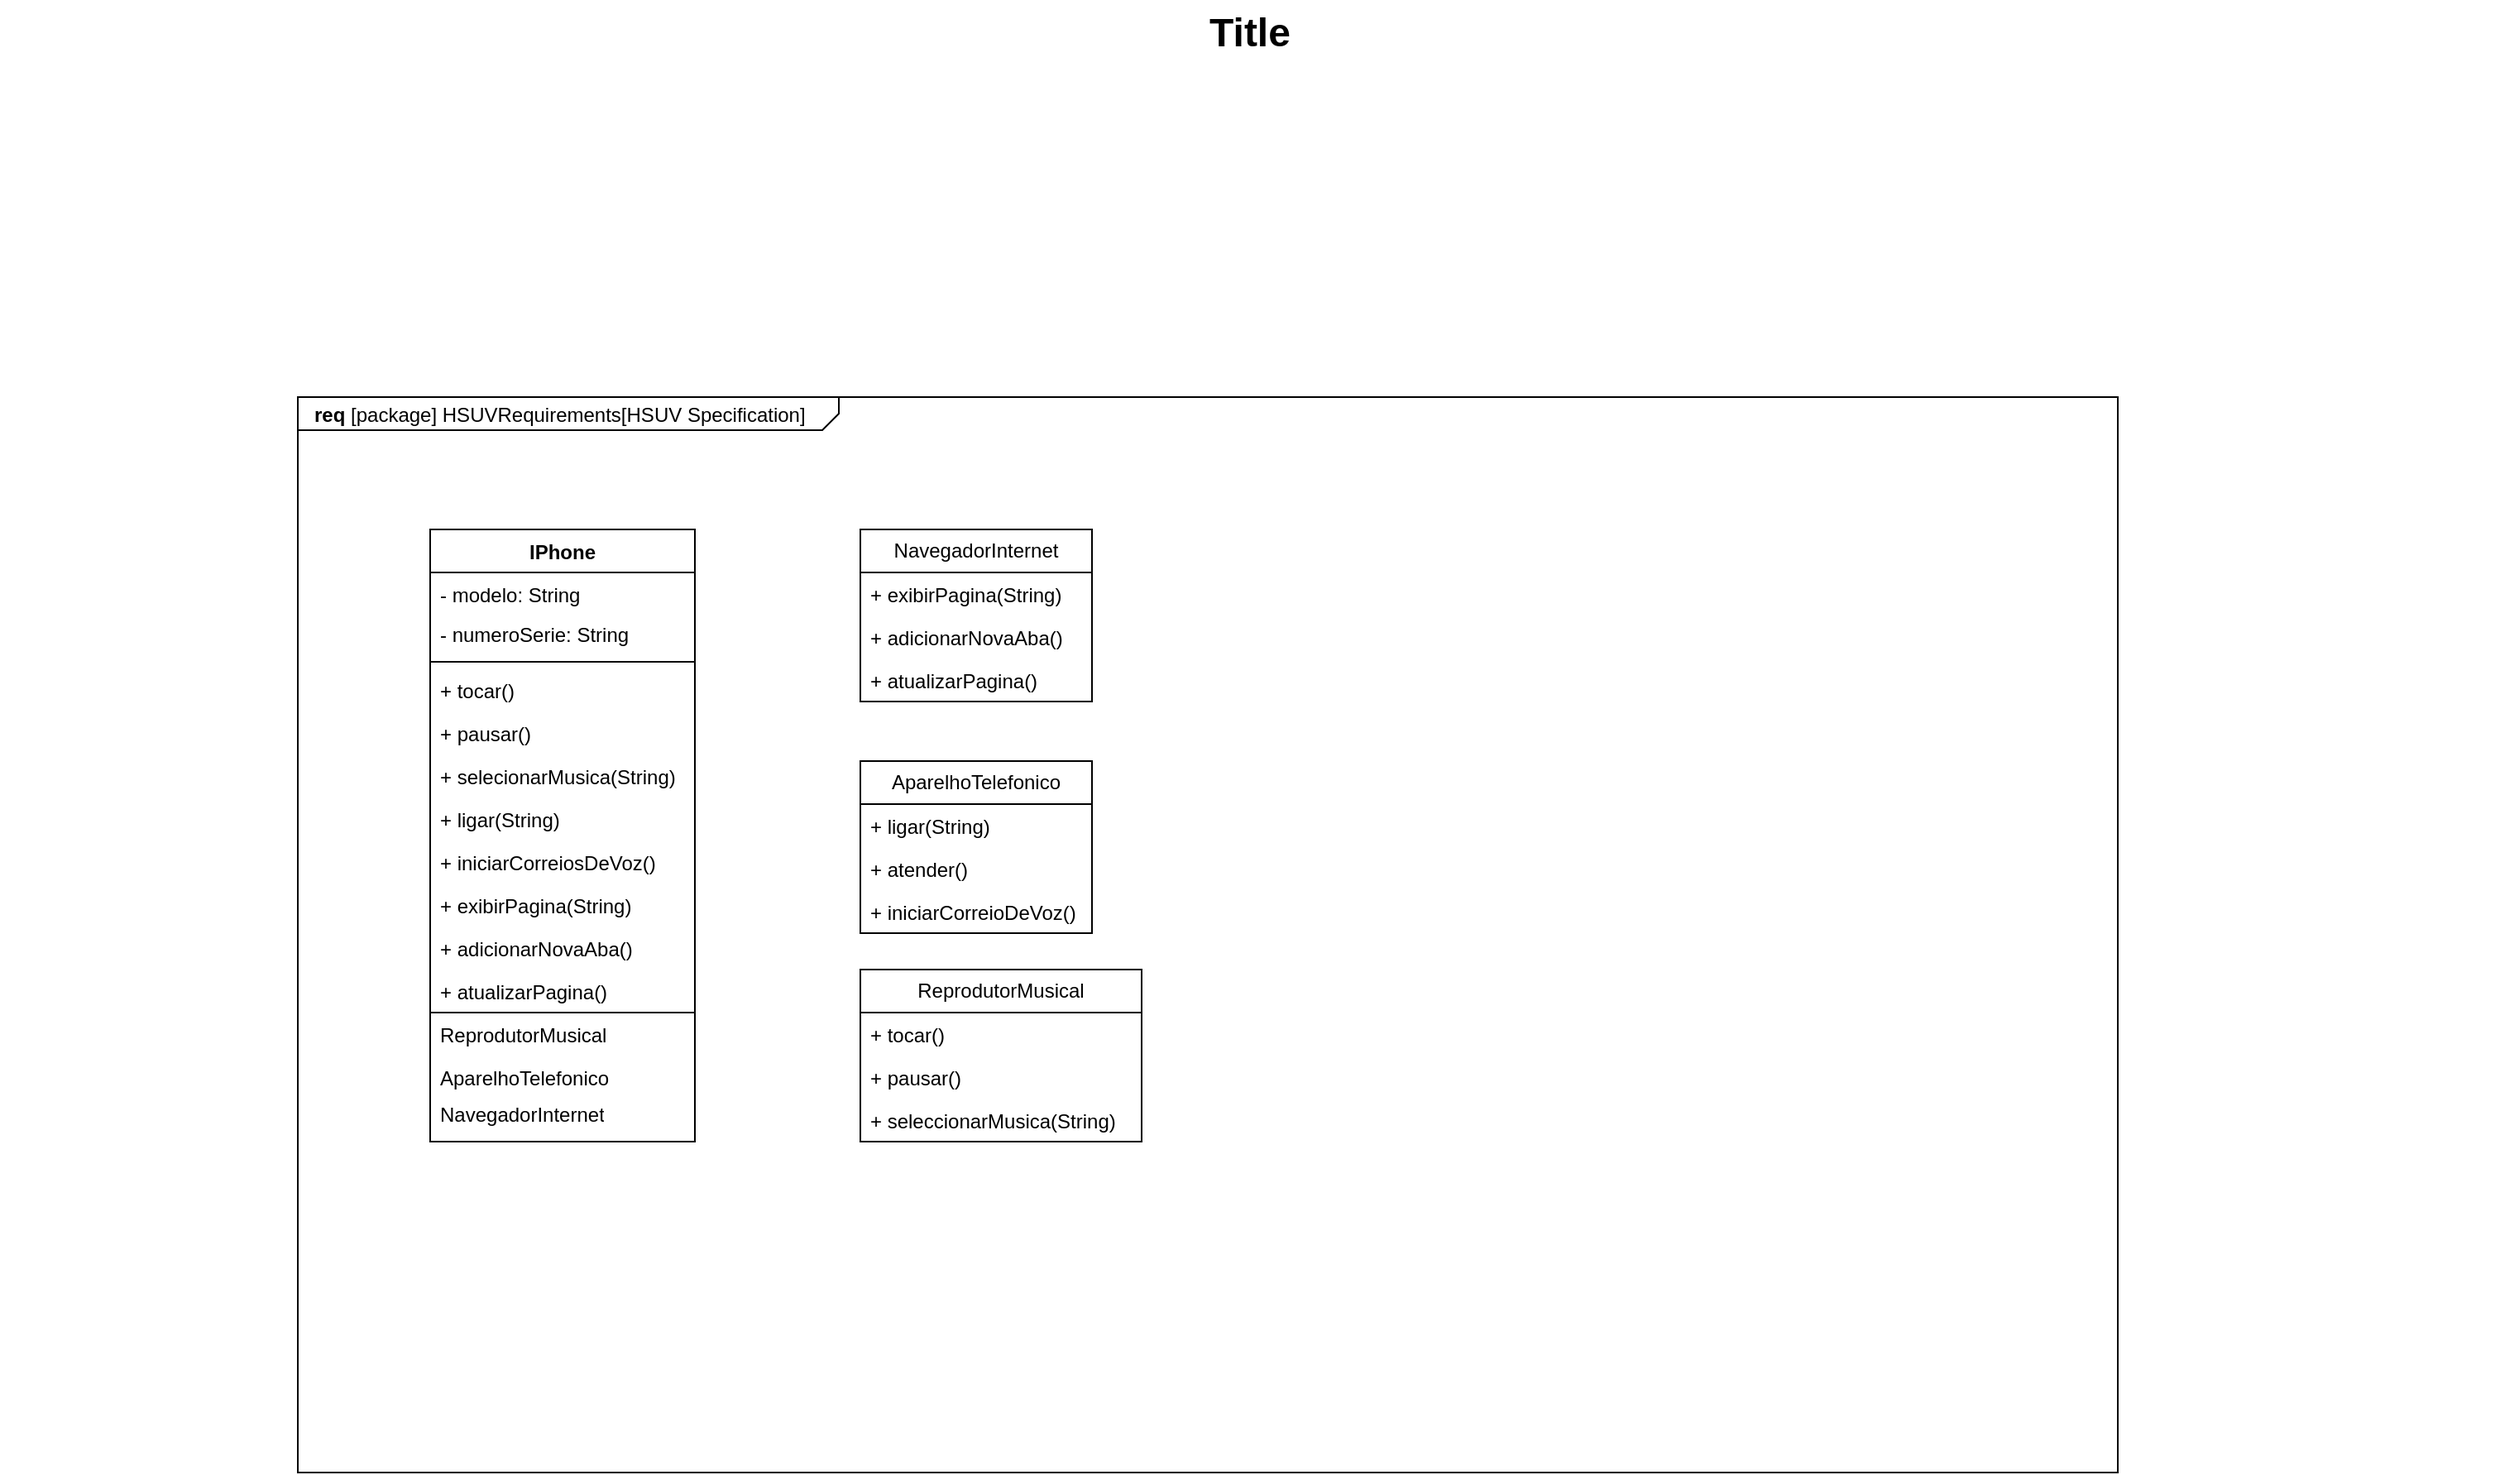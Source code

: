 <mxfile version="24.4.14" type="device">
  <diagram name="Page-1" id="929967ad-93f9-6ef4-fab6-5d389245f69c">
    <mxGraphModel dx="743" dy="383" grid="1" gridSize="10" guides="1" tooltips="1" connect="1" arrows="1" fold="1" page="1" pageScale="1.5" pageWidth="1169" pageHeight="826" background="none" math="0" shadow="0">
      <root>
        <mxCell id="0" style=";html=1;" />
        <mxCell id="1" style=";html=1;" parent="0" />
        <mxCell id="1672d66443f91eb5-1" value="&lt;p style=&quot;margin: 0px ; margin-top: 4px ; margin-left: 10px ; text-align: left&quot;&gt;&lt;b&gt;req&lt;/b&gt;&amp;nbsp;[package] HSUVRequirements[HSUV Specification]&lt;/p&gt;" style="html=1;strokeWidth=1;shape=mxgraph.sysml.package;html=1;overflow=fill;whiteSpace=wrap;fillColor=none;gradientColor=none;fontSize=12;align=center;labelX=327.64;" parent="1" vertex="1">
          <mxGeometry x="300" y="280" width="1100" height="650" as="geometry" />
        </mxCell>
        <mxCell id="1672d66443f91eb5-23" value="Title" style="text;strokeColor=none;fillColor=none;html=1;fontSize=24;fontStyle=1;verticalAlign=middle;align=center;" parent="1" vertex="1">
          <mxGeometry x="120" y="40" width="1510" height="40" as="geometry" />
        </mxCell>
        <mxCell id="C6cbh4zHdtJD1Syk_Tpr-1" value="IPhone" style="swimlane;fontStyle=1;align=center;verticalAlign=top;childLayout=stackLayout;horizontal=1;startSize=26;horizontalStack=0;resizeParent=1;resizeParentMax=0;resizeLast=0;collapsible=1;marginBottom=0;whiteSpace=wrap;html=1;" parent="1" vertex="1">
          <mxGeometry x="380" y="360" width="160" height="292" as="geometry" />
        </mxCell>
        <mxCell id="C6cbh4zHdtJD1Syk_Tpr-2" value="- modelo: String" style="text;strokeColor=none;fillColor=none;align=left;verticalAlign=top;spacingLeft=4;spacingRight=4;overflow=hidden;rotatable=0;points=[[0,0.5],[1,0.5]];portConstraint=eastwest;whiteSpace=wrap;html=1;" parent="C6cbh4zHdtJD1Syk_Tpr-1" vertex="1">
          <mxGeometry y="26" width="160" height="24" as="geometry" />
        </mxCell>
        <mxCell id="C6cbh4zHdtJD1Syk_Tpr-9" value="- numeroSerie: String" style="text;strokeColor=none;fillColor=none;align=left;verticalAlign=top;spacingLeft=4;spacingRight=4;overflow=hidden;rotatable=0;points=[[0,0.5],[1,0.5]];portConstraint=eastwest;whiteSpace=wrap;html=1;" parent="C6cbh4zHdtJD1Syk_Tpr-1" vertex="1">
          <mxGeometry y="50" width="160" height="26" as="geometry" />
        </mxCell>
        <mxCell id="C6cbh4zHdtJD1Syk_Tpr-3" value="" style="line;strokeWidth=1;fillColor=none;align=left;verticalAlign=middle;spacingTop=-1;spacingLeft=3;spacingRight=3;rotatable=0;labelPosition=right;points=[];portConstraint=eastwest;strokeColor=inherit;" parent="C6cbh4zHdtJD1Syk_Tpr-1" vertex="1">
          <mxGeometry y="76" width="160" height="8" as="geometry" />
        </mxCell>
        <mxCell id="C6cbh4zHdtJD1Syk_Tpr-4" value="+ tocar()" style="text;strokeColor=none;fillColor=none;align=left;verticalAlign=top;spacingLeft=4;spacingRight=4;overflow=hidden;rotatable=0;points=[[0,0.5],[1,0.5]];portConstraint=eastwest;whiteSpace=wrap;html=1;" parent="C6cbh4zHdtJD1Syk_Tpr-1" vertex="1">
          <mxGeometry y="84" width="160" height="26" as="geometry" />
        </mxCell>
        <mxCell id="C6cbh4zHdtJD1Syk_Tpr-20" value="+ pausar()&lt;div&gt;&lt;br&gt;&lt;/div&gt;" style="text;strokeColor=none;fillColor=none;align=left;verticalAlign=top;spacingLeft=4;spacingRight=4;overflow=hidden;rotatable=0;points=[[0,0.5],[1,0.5]];portConstraint=eastwest;whiteSpace=wrap;html=1;" parent="C6cbh4zHdtJD1Syk_Tpr-1" vertex="1">
          <mxGeometry y="110" width="160" height="26" as="geometry" />
        </mxCell>
        <mxCell id="C6cbh4zHdtJD1Syk_Tpr-18" value="+ selecionarMusica(String)" style="text;strokeColor=none;fillColor=none;align=left;verticalAlign=top;spacingLeft=4;spacingRight=4;overflow=hidden;rotatable=0;points=[[0,0.5],[1,0.5]];portConstraint=eastwest;whiteSpace=wrap;html=1;" parent="C6cbh4zHdtJD1Syk_Tpr-1" vertex="1">
          <mxGeometry y="136" width="160" height="26" as="geometry" />
        </mxCell>
        <mxCell id="C6cbh4zHdtJD1Syk_Tpr-22" value="+ ligar(String)" style="text;strokeColor=none;fillColor=none;align=left;verticalAlign=top;spacingLeft=4;spacingRight=4;overflow=hidden;rotatable=0;points=[[0,0.5],[1,0.5]];portConstraint=eastwest;whiteSpace=wrap;html=1;" parent="C6cbh4zHdtJD1Syk_Tpr-1" vertex="1">
          <mxGeometry y="162" width="160" height="26" as="geometry" />
        </mxCell>
        <mxCell id="C6cbh4zHdtJD1Syk_Tpr-21" value="+ iniciarCorreiosDeVoz()" style="text;strokeColor=none;fillColor=none;align=left;verticalAlign=top;spacingLeft=4;spacingRight=4;overflow=hidden;rotatable=0;points=[[0,0.5],[1,0.5]];portConstraint=eastwest;whiteSpace=wrap;html=1;" parent="C6cbh4zHdtJD1Syk_Tpr-1" vertex="1">
          <mxGeometry y="188" width="160" height="26" as="geometry" />
        </mxCell>
        <mxCell id="C6cbh4zHdtJD1Syk_Tpr-23" value="+ exibirPagina(String)" style="text;strokeColor=none;fillColor=none;align=left;verticalAlign=top;spacingLeft=4;spacingRight=4;overflow=hidden;rotatable=0;points=[[0,0.5],[1,0.5]];portConstraint=eastwest;whiteSpace=wrap;html=1;" parent="C6cbh4zHdtJD1Syk_Tpr-1" vertex="1">
          <mxGeometry y="214" width="160" height="26" as="geometry" />
        </mxCell>
        <mxCell id="C6cbh4zHdtJD1Syk_Tpr-24" value="+ adicionarNovaAba()" style="text;strokeColor=none;fillColor=none;align=left;verticalAlign=top;spacingLeft=4;spacingRight=4;overflow=hidden;rotatable=0;points=[[0,0.5],[1,0.5]];portConstraint=eastwest;whiteSpace=wrap;html=1;" parent="C6cbh4zHdtJD1Syk_Tpr-1" vertex="1">
          <mxGeometry y="240" width="160" height="26" as="geometry" />
        </mxCell>
        <mxCell id="C6cbh4zHdtJD1Syk_Tpr-25" value="+ atualizarPagina()" style="text;strokeColor=none;fillColor=none;align=left;verticalAlign=top;spacingLeft=4;spacingRight=4;overflow=hidden;rotatable=0;points=[[0,0.5],[1,0.5]];portConstraint=eastwest;whiteSpace=wrap;html=1;" parent="C6cbh4zHdtJD1Syk_Tpr-1" vertex="1">
          <mxGeometry y="266" width="160" height="26" as="geometry" />
        </mxCell>
        <mxCell id="C6cbh4zHdtJD1Syk_Tpr-26" value="" style="whiteSpace=wrap;html=1;" parent="1" vertex="1">
          <mxGeometry x="380" y="652" width="160" height="78" as="geometry" />
        </mxCell>
        <mxCell id="C6cbh4zHdtJD1Syk_Tpr-27" value="ReprodutorMusical" style="text;strokeColor=none;fillColor=none;align=left;verticalAlign=top;spacingLeft=4;spacingRight=4;overflow=hidden;rotatable=0;points=[[0,0.5],[1,0.5]];portConstraint=eastwest;whiteSpace=wrap;html=1;" parent="1" vertex="1">
          <mxGeometry x="380" y="652" width="160" height="26" as="geometry" />
        </mxCell>
        <mxCell id="C6cbh4zHdtJD1Syk_Tpr-28" value="AparelhoTelefonico" style="text;strokeColor=none;fillColor=none;align=left;verticalAlign=top;spacingLeft=4;spacingRight=4;overflow=hidden;rotatable=0;points=[[0,0.5],[1,0.5]];portConstraint=eastwest;whiteSpace=wrap;html=1;" parent="1" vertex="1">
          <mxGeometry x="380" y="678" width="160" height="22" as="geometry" />
        </mxCell>
        <mxCell id="C6cbh4zHdtJD1Syk_Tpr-30" value="NavegadorInternet" style="text;strokeColor=none;fillColor=none;align=left;verticalAlign=top;spacingLeft=4;spacingRight=4;overflow=hidden;rotatable=0;points=[[0,0.5],[1,0.5]];portConstraint=eastwest;whiteSpace=wrap;html=1;" parent="1" vertex="1">
          <mxGeometry x="380" y="700" width="160" height="22" as="geometry" />
        </mxCell>
        <mxCell id="C6cbh4zHdtJD1Syk_Tpr-60" value="NavegadorInternet" style="swimlane;fontStyle=0;childLayout=stackLayout;horizontal=1;startSize=26;fillColor=none;horizontalStack=0;resizeParent=1;resizeParentMax=0;resizeLast=0;collapsible=1;marginBottom=0;whiteSpace=wrap;html=1;" parent="1" vertex="1">
          <mxGeometry x="640" y="360" width="140" height="104" as="geometry" />
        </mxCell>
        <mxCell id="C6cbh4zHdtJD1Syk_Tpr-61" value="+ exibirPagina(String)" style="text;strokeColor=none;fillColor=none;align=left;verticalAlign=top;spacingLeft=4;spacingRight=4;overflow=hidden;rotatable=0;points=[[0,0.5],[1,0.5]];portConstraint=eastwest;whiteSpace=wrap;html=1;" parent="C6cbh4zHdtJD1Syk_Tpr-60" vertex="1">
          <mxGeometry y="26" width="140" height="26" as="geometry" />
        </mxCell>
        <mxCell id="C6cbh4zHdtJD1Syk_Tpr-62" value="+ adicionarNovaAba()" style="text;strokeColor=none;fillColor=none;align=left;verticalAlign=top;spacingLeft=4;spacingRight=4;overflow=hidden;rotatable=0;points=[[0,0.5],[1,0.5]];portConstraint=eastwest;whiteSpace=wrap;html=1;" parent="C6cbh4zHdtJD1Syk_Tpr-60" vertex="1">
          <mxGeometry y="52" width="140" height="26" as="geometry" />
        </mxCell>
        <mxCell id="C6cbh4zHdtJD1Syk_Tpr-63" value="+ atualizarPagina()" style="text;strokeColor=none;fillColor=none;align=left;verticalAlign=top;spacingLeft=4;spacingRight=4;overflow=hidden;rotatable=0;points=[[0,0.5],[1,0.5]];portConstraint=eastwest;whiteSpace=wrap;html=1;" parent="C6cbh4zHdtJD1Syk_Tpr-60" vertex="1">
          <mxGeometry y="78" width="140" height="26" as="geometry" />
        </mxCell>
        <mxCell id="C6cbh4zHdtJD1Syk_Tpr-64" value="AparelhoTelefonico" style="swimlane;fontStyle=0;childLayout=stackLayout;horizontal=1;startSize=26;fillColor=none;horizontalStack=0;resizeParent=1;resizeParentMax=0;resizeLast=0;collapsible=1;marginBottom=0;whiteSpace=wrap;html=1;" parent="1" vertex="1">
          <mxGeometry x="640" y="500" width="140" height="104" as="geometry" />
        </mxCell>
        <mxCell id="C6cbh4zHdtJD1Syk_Tpr-65" value="+ ligar(String)" style="text;strokeColor=none;fillColor=none;align=left;verticalAlign=top;spacingLeft=4;spacingRight=4;overflow=hidden;rotatable=0;points=[[0,0.5],[1,0.5]];portConstraint=eastwest;whiteSpace=wrap;html=1;" parent="C6cbh4zHdtJD1Syk_Tpr-64" vertex="1">
          <mxGeometry y="26" width="140" height="26" as="geometry" />
        </mxCell>
        <mxCell id="C6cbh4zHdtJD1Syk_Tpr-66" value="+ atender()" style="text;strokeColor=none;fillColor=none;align=left;verticalAlign=top;spacingLeft=4;spacingRight=4;overflow=hidden;rotatable=0;points=[[0,0.5],[1,0.5]];portConstraint=eastwest;whiteSpace=wrap;html=1;" parent="C6cbh4zHdtJD1Syk_Tpr-64" vertex="1">
          <mxGeometry y="52" width="140" height="26" as="geometry" />
        </mxCell>
        <mxCell id="C6cbh4zHdtJD1Syk_Tpr-67" value="+ iniciarCorreioDeVoz()" style="text;strokeColor=none;fillColor=none;align=left;verticalAlign=top;spacingLeft=4;spacingRight=4;overflow=hidden;rotatable=0;points=[[0,0.5],[1,0.5]];portConstraint=eastwest;whiteSpace=wrap;html=1;" parent="C6cbh4zHdtJD1Syk_Tpr-64" vertex="1">
          <mxGeometry y="78" width="140" height="26" as="geometry" />
        </mxCell>
        <mxCell id="C6cbh4zHdtJD1Syk_Tpr-68" value="ReprodutorMusical" style="swimlane;fontStyle=0;childLayout=stackLayout;horizontal=1;startSize=26;fillColor=none;horizontalStack=0;resizeParent=1;resizeParentMax=0;resizeLast=0;collapsible=1;marginBottom=0;whiteSpace=wrap;html=1;" parent="1" vertex="1">
          <mxGeometry x="640" y="626" width="170" height="104" as="geometry" />
        </mxCell>
        <mxCell id="C6cbh4zHdtJD1Syk_Tpr-69" value="+ tocar()" style="text;strokeColor=none;fillColor=none;align=left;verticalAlign=top;spacingLeft=4;spacingRight=4;overflow=hidden;rotatable=0;points=[[0,0.5],[1,0.5]];portConstraint=eastwest;whiteSpace=wrap;html=1;" parent="C6cbh4zHdtJD1Syk_Tpr-68" vertex="1">
          <mxGeometry y="26" width="170" height="26" as="geometry" />
        </mxCell>
        <mxCell id="C6cbh4zHdtJD1Syk_Tpr-70" value="+ pausar()" style="text;strokeColor=none;fillColor=none;align=left;verticalAlign=top;spacingLeft=4;spacingRight=4;overflow=hidden;rotatable=0;points=[[0,0.5],[1,0.5]];portConstraint=eastwest;whiteSpace=wrap;html=1;" parent="C6cbh4zHdtJD1Syk_Tpr-68" vertex="1">
          <mxGeometry y="52" width="170" height="26" as="geometry" />
        </mxCell>
        <mxCell id="C6cbh4zHdtJD1Syk_Tpr-71" value="+ seleccionarMusica(String)" style="text;strokeColor=none;fillColor=none;align=left;verticalAlign=top;spacingLeft=4;spacingRight=4;overflow=hidden;rotatable=0;points=[[0,0.5],[1,0.5]];portConstraint=eastwest;whiteSpace=wrap;html=1;" parent="C6cbh4zHdtJD1Syk_Tpr-68" vertex="1">
          <mxGeometry y="78" width="170" height="26" as="geometry" />
        </mxCell>
      </root>
    </mxGraphModel>
  </diagram>
</mxfile>

